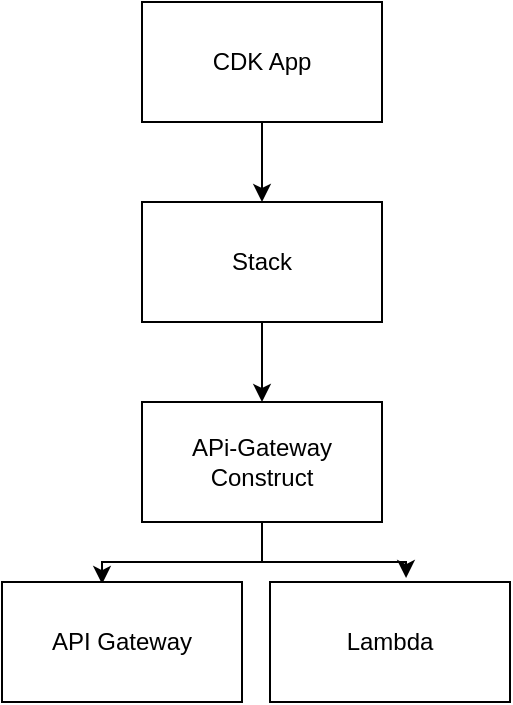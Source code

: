 <mxfile version="20.3.0" type="device"><diagram id="XDwa6XuQ_N--pwA3miWa" name="Page-1"><mxGraphModel dx="1214" dy="691" grid="1" gridSize="10" guides="1" tooltips="1" connect="1" arrows="1" fold="1" page="1" pageScale="1" pageWidth="827" pageHeight="1169" math="0" shadow="0"><root><mxCell id="0"/><mxCell id="1" parent="0"/><mxCell id="RHn8qHwAIYIFMTUXKqac-7" style="edgeStyle=orthogonalEdgeStyle;rounded=0;orthogonalLoop=1;jettySize=auto;html=1;entryX=0.5;entryY=0;entryDx=0;entryDy=0;" edge="1" parent="1" source="RHn8qHwAIYIFMTUXKqac-1" target="RHn8qHwAIYIFMTUXKqac-3"><mxGeometry relative="1" as="geometry"/></mxCell><mxCell id="RHn8qHwAIYIFMTUXKqac-1" value="CDK App" style="rounded=0;whiteSpace=wrap;html=1;" vertex="1" parent="1"><mxGeometry x="290" y="340" width="120" height="60" as="geometry"/></mxCell><mxCell id="RHn8qHwAIYIFMTUXKqac-8" style="edgeStyle=orthogonalEdgeStyle;rounded=0;orthogonalLoop=1;jettySize=auto;html=1;entryX=0.5;entryY=0;entryDx=0;entryDy=0;" edge="1" parent="1" source="RHn8qHwAIYIFMTUXKqac-3" target="RHn8qHwAIYIFMTUXKqac-4"><mxGeometry relative="1" as="geometry"/></mxCell><mxCell id="RHn8qHwAIYIFMTUXKqac-3" value="Stack" style="rounded=0;whiteSpace=wrap;html=1;" vertex="1" parent="1"><mxGeometry x="290" y="440" width="120" height="60" as="geometry"/></mxCell><mxCell id="RHn8qHwAIYIFMTUXKqac-9" style="edgeStyle=orthogonalEdgeStyle;rounded=0;orthogonalLoop=1;jettySize=auto;html=1;entryX=0.417;entryY=0.017;entryDx=0;entryDy=0;entryPerimeter=0;" edge="1" parent="1" source="RHn8qHwAIYIFMTUXKqac-4" target="RHn8qHwAIYIFMTUXKqac-5"><mxGeometry relative="1" as="geometry"/></mxCell><mxCell id="RHn8qHwAIYIFMTUXKqac-10" style="edgeStyle=orthogonalEdgeStyle;rounded=0;orthogonalLoop=1;jettySize=auto;html=1;entryX=0.567;entryY=-0.033;entryDx=0;entryDy=0;entryPerimeter=0;" edge="1" parent="1" source="RHn8qHwAIYIFMTUXKqac-4" target="RHn8qHwAIYIFMTUXKqac-6"><mxGeometry relative="1" as="geometry"/></mxCell><mxCell id="RHn8qHwAIYIFMTUXKqac-4" value="APi-Gateway Construct" style="rounded=0;whiteSpace=wrap;html=1;" vertex="1" parent="1"><mxGeometry x="290" y="540" width="120" height="60" as="geometry"/></mxCell><mxCell id="RHn8qHwAIYIFMTUXKqac-5" value="API Gateway" style="rounded=0;whiteSpace=wrap;html=1;" vertex="1" parent="1"><mxGeometry x="220" y="630" width="120" height="60" as="geometry"/></mxCell><mxCell id="RHn8qHwAIYIFMTUXKqac-6" value="Lambda" style="rounded=0;whiteSpace=wrap;html=1;" vertex="1" parent="1"><mxGeometry x="354" y="630" width="120" height="60" as="geometry"/></mxCell></root></mxGraphModel></diagram></mxfile>